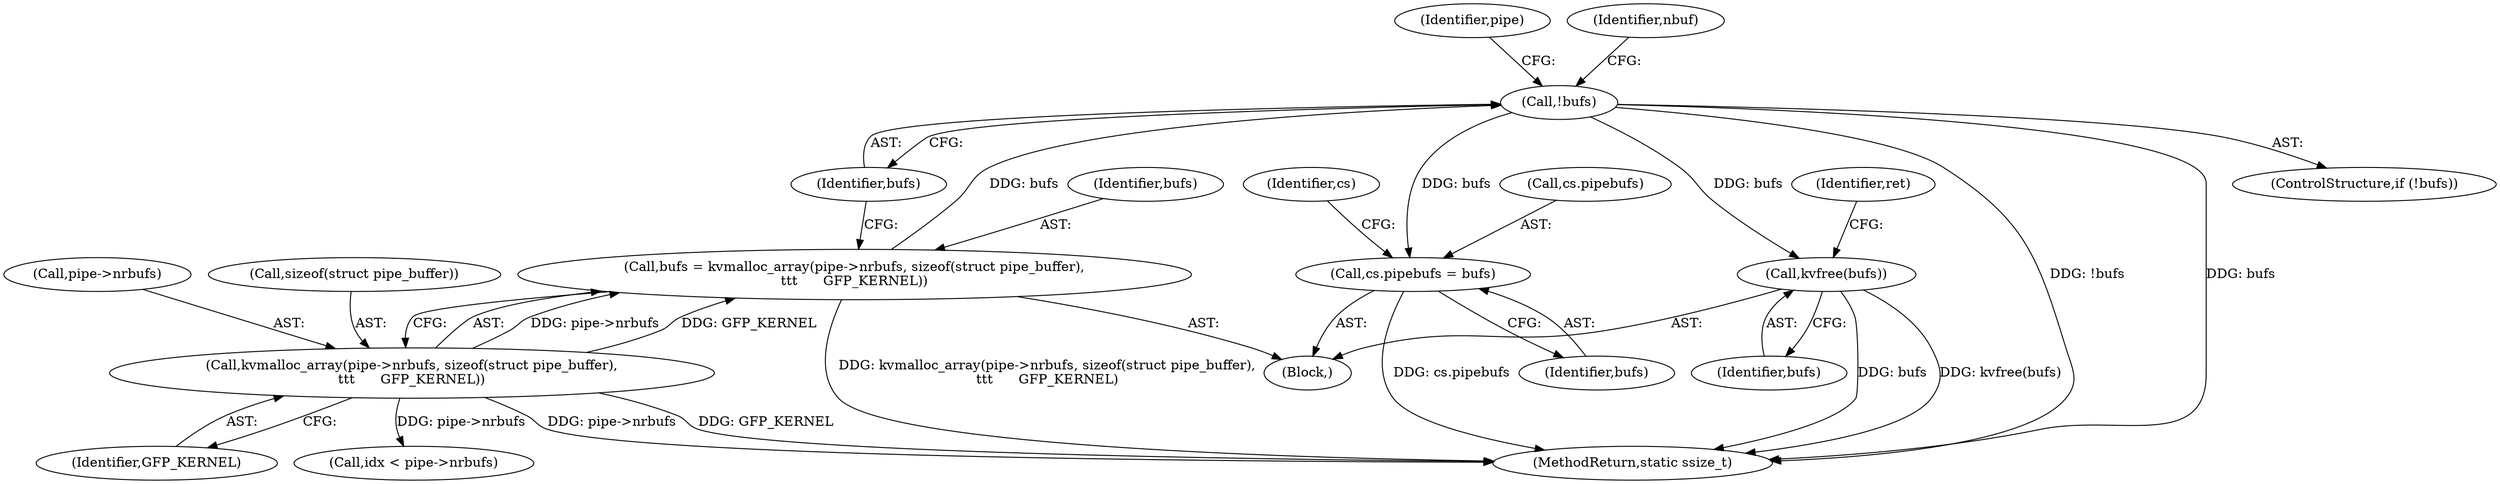 digraph "0_linux_6b3a707736301c2128ca85ce85fb13f60b5e350a@pointer" {
"1000136" [label="(Call,!bufs)"];
"1000126" [label="(Call,bufs = kvmalloc_array(pipe->nrbufs, sizeof(struct pipe_buffer),\n\t\t\t      GFP_KERNEL))"];
"1000128" [label="(Call,kvmalloc_array(pipe->nrbufs, sizeof(struct pipe_buffer),\n\t\t\t      GFP_KERNEL))"];
"1000315" [label="(Call,cs.pipebufs = bufs)"];
"1000366" [label="(Call,kvfree(bufs))"];
"1000127" [label="(Identifier,bufs)"];
"1000136" [label="(Call,!bufs)"];
"1000155" [label="(Call,idx < pipe->nrbufs)"];
"1000129" [label="(Call,pipe->nrbufs)"];
"1000126" [label="(Call,bufs = kvmalloc_array(pipe->nrbufs, sizeof(struct pipe_buffer),\n\t\t\t      GFP_KERNEL))"];
"1000367" [label="(Identifier,bufs)"];
"1000369" [label="(Identifier,ret)"];
"1000316" [label="(Call,cs.pipebufs)"];
"1000315" [label="(Call,cs.pipebufs = bufs)"];
"1000322" [label="(Identifier,cs)"];
"1000137" [label="(Identifier,bufs)"];
"1000370" [label="(MethodReturn,static ssize_t)"];
"1000134" [label="(Identifier,GFP_KERNEL)"];
"1000140" [label="(Identifier,pipe)"];
"1000128" [label="(Call,kvmalloc_array(pipe->nrbufs, sizeof(struct pipe_buffer),\n\t\t\t      GFP_KERNEL))"];
"1000135" [label="(ControlStructure,if (!bufs))"];
"1000366" [label="(Call,kvfree(bufs))"];
"1000106" [label="(Block,)"];
"1000319" [label="(Identifier,bufs)"];
"1000145" [label="(Identifier,nbuf)"];
"1000132" [label="(Call,sizeof(struct pipe_buffer))"];
"1000136" -> "1000135"  [label="AST: "];
"1000136" -> "1000137"  [label="CFG: "];
"1000137" -> "1000136"  [label="AST: "];
"1000140" -> "1000136"  [label="CFG: "];
"1000145" -> "1000136"  [label="CFG: "];
"1000136" -> "1000370"  [label="DDG: !bufs"];
"1000136" -> "1000370"  [label="DDG: bufs"];
"1000126" -> "1000136"  [label="DDG: bufs"];
"1000136" -> "1000315"  [label="DDG: bufs"];
"1000136" -> "1000366"  [label="DDG: bufs"];
"1000126" -> "1000106"  [label="AST: "];
"1000126" -> "1000128"  [label="CFG: "];
"1000127" -> "1000126"  [label="AST: "];
"1000128" -> "1000126"  [label="AST: "];
"1000137" -> "1000126"  [label="CFG: "];
"1000126" -> "1000370"  [label="DDG: kvmalloc_array(pipe->nrbufs, sizeof(struct pipe_buffer),\n\t\t\t      GFP_KERNEL)"];
"1000128" -> "1000126"  [label="DDG: pipe->nrbufs"];
"1000128" -> "1000126"  [label="DDG: GFP_KERNEL"];
"1000128" -> "1000134"  [label="CFG: "];
"1000129" -> "1000128"  [label="AST: "];
"1000132" -> "1000128"  [label="AST: "];
"1000134" -> "1000128"  [label="AST: "];
"1000128" -> "1000370"  [label="DDG: pipe->nrbufs"];
"1000128" -> "1000370"  [label="DDG: GFP_KERNEL"];
"1000128" -> "1000155"  [label="DDG: pipe->nrbufs"];
"1000315" -> "1000106"  [label="AST: "];
"1000315" -> "1000319"  [label="CFG: "];
"1000316" -> "1000315"  [label="AST: "];
"1000319" -> "1000315"  [label="AST: "];
"1000322" -> "1000315"  [label="CFG: "];
"1000315" -> "1000370"  [label="DDG: cs.pipebufs"];
"1000366" -> "1000106"  [label="AST: "];
"1000366" -> "1000367"  [label="CFG: "];
"1000367" -> "1000366"  [label="AST: "];
"1000369" -> "1000366"  [label="CFG: "];
"1000366" -> "1000370"  [label="DDG: bufs"];
"1000366" -> "1000370"  [label="DDG: kvfree(bufs)"];
}
